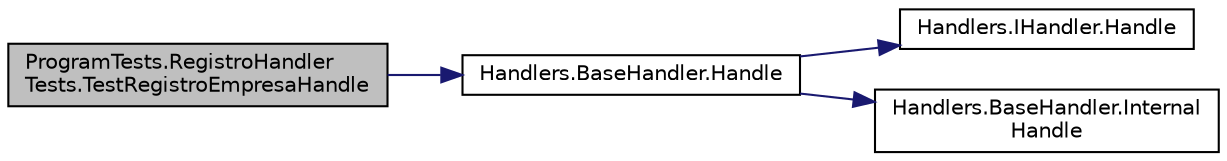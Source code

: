 digraph "ProgramTests.RegistroHandlerTests.TestRegistroEmpresaHandle"
{
 // INTERACTIVE_SVG=YES
 // LATEX_PDF_SIZE
  edge [fontname="Helvetica",fontsize="10",labelfontname="Helvetica",labelfontsize="10"];
  node [fontname="Helvetica",fontsize="10",shape=record];
  rankdir="LR";
  Node1 [label="ProgramTests.RegistroHandler\lTests.TestRegistroEmpresaHandle",height=0.2,width=0.4,color="black", fillcolor="grey75", style="filled", fontcolor="black",tooltip="Este test prueba como se procesan los mensajes para realizar el registro de una Empresa (usuario con ..."];
  Node1 -> Node2 [color="midnightblue",fontsize="10",style="solid",fontname="Helvetica"];
  Node2 [label="Handlers.BaseHandler.Handle",height=0.2,width=0.4,color="black", fillcolor="white", style="filled",URL="$classHandlers_1_1BaseHandler.html#af57875ebe4cc0deb8a06ae86cbb89817",tooltip="Procesa el mensaje o la pasa al siguiente \"handler\" si existe."];
  Node2 -> Node3 [color="midnightblue",fontsize="10",style="solid",fontname="Helvetica"];
  Node3 [label="Handlers.IHandler.Handle",height=0.2,width=0.4,color="black", fillcolor="white", style="filled",URL="$interfaceHandlers_1_1IHandler.html#a541a3c9f352c8760d85fdb620f3653a8",tooltip="Procesa el mensaje o la pasa al siguiente \"handler\" si existe."];
  Node2 -> Node4 [color="midnightblue",fontsize="10",style="solid",fontname="Helvetica"];
  Node4 [label="Handlers.BaseHandler.Internal\lHandle",height=0.2,width=0.4,color="black", fillcolor="white", style="filled",URL="$classHandlers_1_1BaseHandler.html#ab8eb809015c82d9e7b788d13597a1b2b",tooltip="Este método debe ser sobreescrito por las clases sucesores. La clase sucesora procesa el mensaje y re..."];
}
